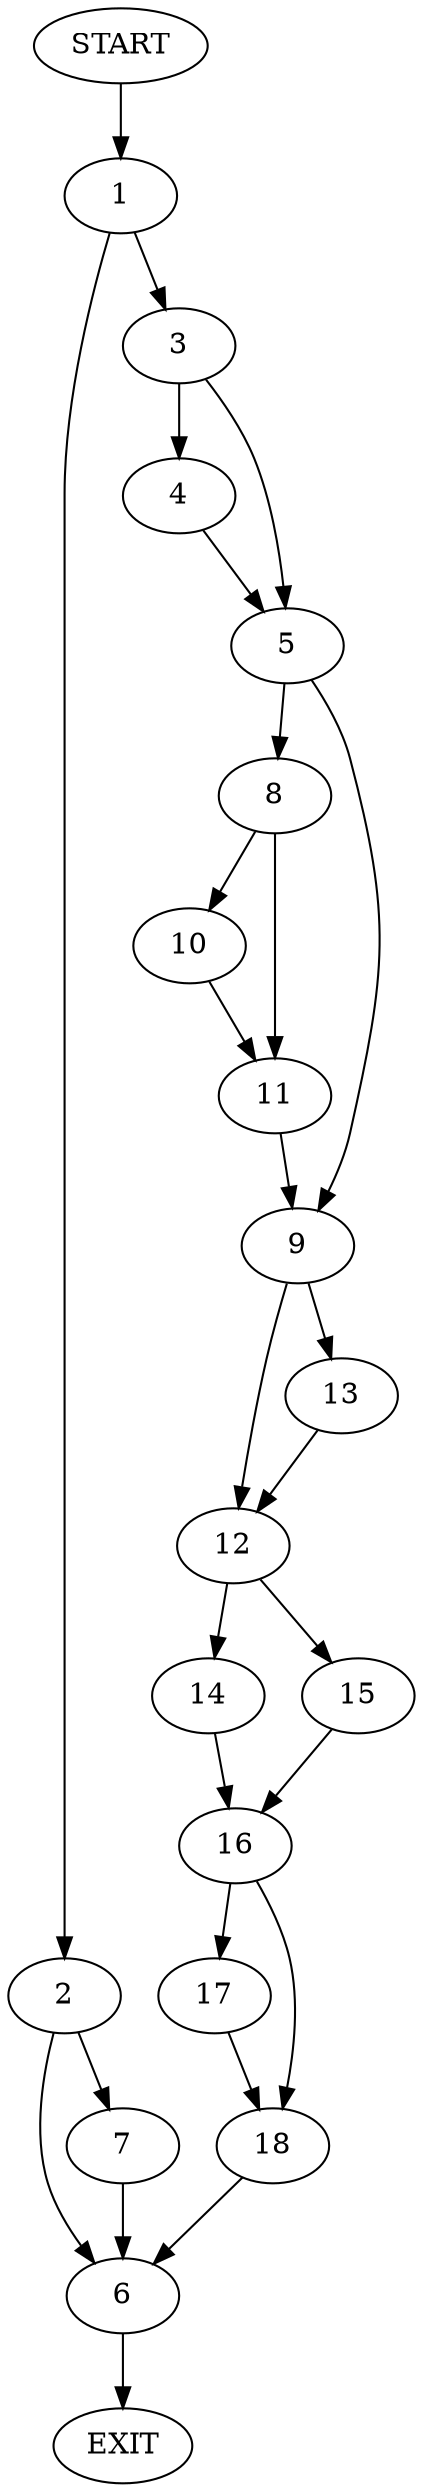 digraph {
0 [label="START"]
19 [label="EXIT"]
0 -> 1
1 -> 2
1 -> 3
3 -> 4
3 -> 5
2 -> 6
2 -> 7
4 -> 5
5 -> 8
5 -> 9
8 -> 10
8 -> 11
9 -> 12
9 -> 13
10 -> 11
11 -> 9
12 -> 14
12 -> 15
13 -> 12
14 -> 16
15 -> 16
16 -> 17
16 -> 18
18 -> 6
17 -> 18
6 -> 19
7 -> 6
}
